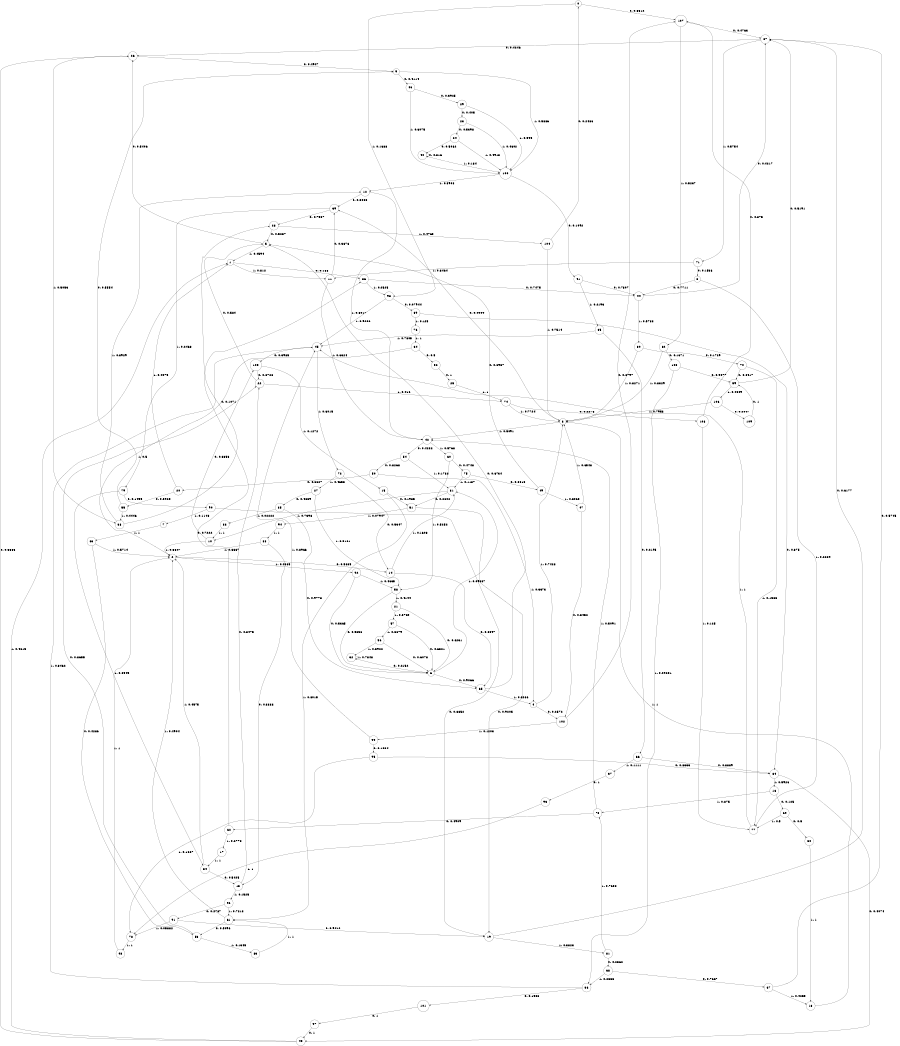 digraph "ch9faceL10" {
size = "6,8.5";
ratio = "fill";
node [shape = circle];
node [fontsize = 24];
edge [fontsize = 24];
0 -> 107 [label = "0: 0.8312   "];
0 -> 98 [label = "1: 0.1688   "];
1 -> 86 [label = "0: 0.188    "];
1 -> 11 [label = "1: 0.812    "];
2 -> 14 [label = "0: 0.5635   "];
2 -> 92 [label = "1: 0.4365   "];
3 -> 39 [label = "0: 0.4909   "];
3 -> 42 [label = "1: 0.5091   "];
4 -> 102 [label = "0: 0.2572   "];
4 -> 3 [label = "1: 0.7428   "];
5 -> 26 [label = "0: 0.5406   "];
5 -> 1 [label = "1: 0.4594   "];
6 -> 65 [label = "0: 0.9066   "];
6 -> 31 [label = "1: 0.09337  "];
7 -> 63 [label = "1: 1        "];
8 -> 44 [label = "0: 0.7711   "];
8 -> 77 [label = "1: 0.2289   "];
9 -> 46 [label = "0: 0.4114   "];
9 -> 100 [label = "1: 0.5886   "];
10 -> 105 [label = "0: 0.6353   "];
10 -> 2 [label = "1: 0.3647   "];
11 -> 39 [label = "0: 0.3676   "];
11 -> 42 [label = "1: 0.6324   "];
12 -> 39 [label = "0: 0.3083   "];
12 -> 42 [label = "1: 0.6917   "];
13 -> 22 [label = "0: 0.8475   "];
13 -> 96 [label = "1: 0.1525   "];
14 -> 65 [label = "0: 0.8397   "];
14 -> 31 [label = "1: 0.1603   "];
15 -> 51 [label = "0: 0.1985   "];
15 -> 61 [label = "1: 0.8015   "];
16 -> 69 [label = "0: 0.125    "];
16 -> 73 [label = "1: 0.875    "];
17 -> 34 [label = "1: 1        "];
18 -> 3 [label = "1: 1        "];
19 -> 87 [label = "0: 0.6177   "];
19 -> 81 [label = "1: 0.3823   "];
20 -> 55 [label = "0: 0.5925   "];
20 -> 1 [label = "1: 0.4075   "];
21 -> 6 [label = "0: 0.6231   "];
21 -> 57 [label = "1: 0.3769   "];
22 -> 5 [label = "0: 0.584    "];
22 -> 74 [label = "1: 0.416    "];
23 -> 24 [label = "0: 0.5398   "];
23 -> 100 [label = "1: 0.4602   "];
24 -> 40 [label = "0: 0.5082   "];
24 -> 100 [label = "1: 0.4918   "];
25 -> 74 [label = "1: 1        "];
26 -> 9 [label = "0: 0.4947   "];
26 -> 38 [label = "1: 0.5053   "];
27 -> 35 [label = "0: 0.4839   "];
27 -> 58 [label = "1: 0.5161   "];
28 -> 5 [label = "0: 0.5237   "];
28 -> 104 [label = "1: 0.4763   "];
29 -> 23 [label = "0: 0.405    "];
29 -> 100 [label = "1: 0.595    "];
30 -> 18 [label = "1: 1        "];
31 -> 51 [label = "0: 0.2602   "];
31 -> 10 [label = "1: 0.7398   "];
32 -> 6 [label = "0: 0.2152   "];
32 -> 32 [label = "1: 0.7848   "];
33 -> 10 [label = "1: 1        "];
34 -> 13 [label = "0: 0.5425   "];
34 -> 2 [label = "1: 0.4575   "];
35 -> 65 [label = "0: 0.9778   "];
35 -> 33 [label = "1: 0.02222  "];
36 -> 101 [label = "0: 0.1538   "];
36 -> 45 [label = "1: 0.8462   "];
37 -> 93 [label = "0: 1        "];
38 -> 86 [label = "0: 0.1071   "];
38 -> 12 [label = "1: 0.8929   "];
39 -> 28 [label = "0: 0.7537   "];
39 -> 79 [label = "1: 0.2463   "];
40 -> 40 [label = "0: 0.816    "];
40 -> 100 [label = "1: 0.184    "];
41 -> 44 [label = "0: 0.7807   "];
41 -> 85 [label = "1: 0.2193   "];
42 -> 54 [label = "0: 0.4232   "];
42 -> 60 [label = "1: 0.5768   "];
43 -> 26 [label = "0: 0.5385   "];
43 -> 1 [label = "1: 0.4615   "];
44 -> 87 [label = "0: 0.4217   "];
44 -> 80 [label = "1: 0.5783   "];
45 -> 105 [label = "0: 0.3985   "];
45 -> 72 [label = "1: 0.6015   "];
46 -> 29 [label = "0: 0.3925   "];
46 -> 100 [label = "1: 0.6075   "];
47 -> 102 [label = "0: 0.3452   "];
47 -> 3 [label = "1: 0.6548   "];
48 -> 2 [label = "1: 1        "];
49 -> 5 [label = "0: 0.6937   "];
49 -> 47 [label = "1: 0.3063   "];
50 -> 20 [label = "0: 0.6627   "];
50 -> 4 [label = "1: 0.3373   "];
51 -> 19 [label = "0: 0.9205   "];
51 -> 94 [label = "1: 0.07947  "];
52 -> 25 [label = "0: 1        "];
53 -> 22 [label = "0: 0.8655   "];
53 -> 83 [label = "1: 0.1345   "];
54 -> 50 [label = "0: 0.8268   "];
54 -> 31 [label = "1: 0.1732   "];
55 -> 9 [label = "0: 0.5554   "];
55 -> 38 [label = "1: 0.4446   "];
56 -> 6 [label = "0: 0.6078   "];
56 -> 32 [label = "1: 0.3922   "];
57 -> 6 [label = "0: 0.6321   "];
57 -> 56 [label = "1: 0.3679   "];
58 -> 6 [label = "0: 0.5856   "];
58 -> 21 [label = "1: 0.4144   "];
59 -> 87 [label = "0: 0.5191   "];
59 -> 106 [label = "1: 0.4809   "];
60 -> 75 [label = "0: 0.4748   "];
60 -> 58 [label = "1: 0.5252   "];
61 -> 53 [label = "0: 0.5096   "];
61 -> 2 [label = "1: 0.4904   "];
62 -> 28 [label = "0: 0.7222   "];
62 -> 17 [label = "1: 0.2778   "];
63 -> 53 [label = "0: 0.4286   "];
63 -> 2 [label = "1: 0.5714   "];
64 -> 52 [label = "0: 0.5      "];
64 -> 2 [label = "1: 0.5      "];
65 -> 5 [label = "0: 0.6734   "];
65 -> 4 [label = "1: 0.3266   "];
66 -> 84 [label = "0: 0.8889   "];
66 -> 37 [label = "1: 0.1111   "];
67 -> 87 [label = "0: 0.5745   "];
67 -> 18 [label = "1: 0.4255   "];
68 -> 67 [label = "0: 0.7667   "];
68 -> 36 [label = "1: 0.2333   "];
69 -> 30 [label = "0: 0.5      "];
69 -> 77 [label = "1: 0.5      "];
70 -> 59 [label = "0: 0.8417   "];
70 -> 77 [label = "1: 0.1583   "];
71 -> 8 [label = "0: 0.1536   "];
71 -> 11 [label = "1: 0.8464   "];
72 -> 14 [label = "0: 0.5347   "];
72 -> 27 [label = "1: 0.4653   "];
73 -> 62 [label = "0: 0.4909   "];
73 -> 42 [label = "1: 0.5091   "];
74 -> 108 [label = "0: 0.2276   "];
74 -> 3 [label = "1: 0.7724   "];
75 -> 49 [label = "0: 0.8813   "];
75 -> 31 [label = "1: 0.1187   "];
76 -> 64 [label = "1: 1        "];
77 -> 45 [label = "1: 1        "];
78 -> 48 [label = "1: 1        "];
79 -> 90 [label = "0: 0.1455   "];
79 -> 34 [label = "1: 0.8545   "];
80 -> 70 [label = "0: 0.1729   "];
80 -> 3 [label = "1: 0.8271   "];
81 -> 68 [label = "0: 0.2362   "];
81 -> 73 [label = "1: 0.7638   "];
82 -> 103 [label = "0: 0.1671   "];
82 -> 3 [label = "1: 0.8329   "];
83 -> 61 [label = "1: 1        "];
84 -> 43 [label = "0: 0.4074   "];
84 -> 16 [label = "1: 0.5926   "];
85 -> 66 [label = "0: 0.2195   "];
85 -> 45 [label = "1: 0.7805   "];
86 -> 44 [label = "0: 0.7475   "];
86 -> 98 [label = "1: 0.2525   "];
87 -> 26 [label = "0: 0.4246   "];
87 -> 71 [label = "1: 0.5754   "];
88 -> 13 [label = "0: 0.3333   "];
88 -> 2 [label = "1: 0.6667   "];
89 -> 84 [label = "0: 0.875    "];
89 -> 76 [label = "1: 0.125    "];
90 -> 19 [label = "0: 0.8852   "];
90 -> 7 [label = "1: 0.1148   "];
91 -> 19 [label = "0: 0.9412   "];
91 -> 78 [label = "1: 0.05882  "];
92 -> 6 [label = "0: 0.5365   "];
92 -> 58 [label = "1: 0.4635   "];
93 -> 78 [label = "1: 1        "];
94 -> 88 [label = "1: 1        "];
95 -> 84 [label = "0: 0.8333   "];
95 -> 78 [label = "1: 0.1667   "];
96 -> 91 [label = "0: 0.2787   "];
96 -> 61 [label = "1: 0.7213   "];
97 -> 43 [label = "0: 1        "];
98 -> 89 [label = "0: 0.07944  "];
98 -> 45 [label = "1: 0.9206   "];
99 -> 95 [label = "0: 0.1034   "];
99 -> 45 [label = "1: 0.8966   "];
100 -> 41 [label = "0: 0.1092   "];
100 -> 12 [label = "1: 0.8908   "];
101 -> 97 [label = "0: 1        "];
102 -> 107 [label = "0: 0.8797   "];
102 -> 99 [label = "1: 0.1203   "];
103 -> 59 [label = "0: 0.9077   "];
103 -> 36 [label = "1: 0.09231  "];
104 -> 0 [label = "0: 0.2486   "];
104 -> 3 [label = "1: 0.7514   "];
105 -> 22 [label = "0: 0.8728   "];
105 -> 15 [label = "1: 0.1272   "];
106 -> 109 [label = "0: 0.2047   "];
106 -> 3 [label = "1: 0.7953   "];
107 -> 87 [label = "0: 0.4763   "];
107 -> 82 [label = "1: 0.5237   "];
108 -> 107 [label = "0: 0.875    "];
108 -> 77 [label = "1: 0.125    "];
109 -> 59 [label = "0: 1        "];
}